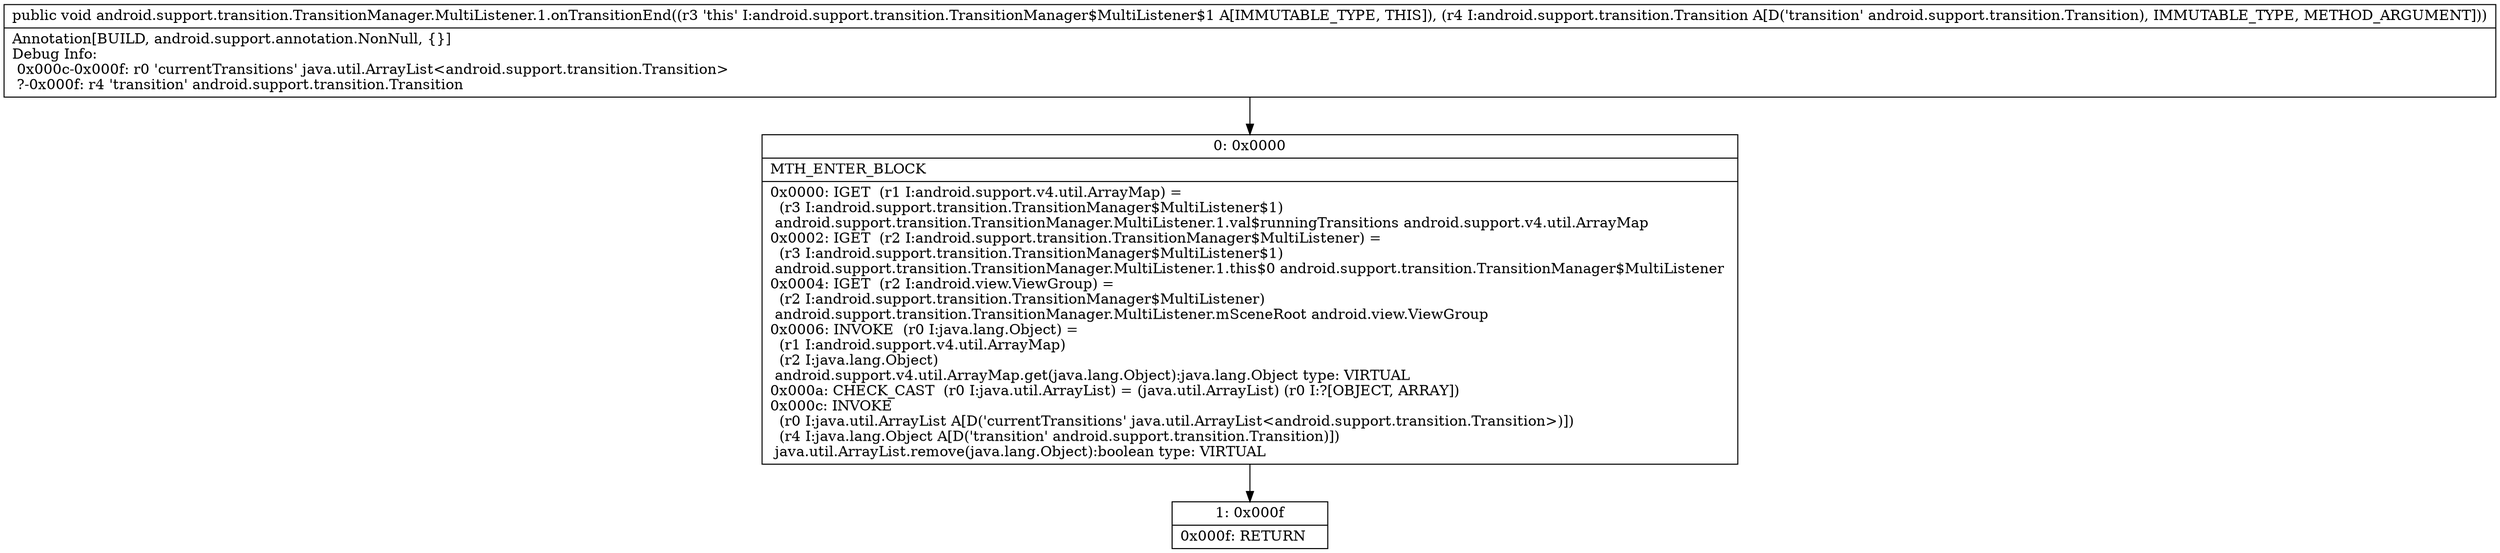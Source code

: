 digraph "CFG forandroid.support.transition.TransitionManager.MultiListener.1.onTransitionEnd(Landroid\/support\/transition\/Transition;)V" {
Node_0 [shape=record,label="{0\:\ 0x0000|MTH_ENTER_BLOCK\l|0x0000: IGET  (r1 I:android.support.v4.util.ArrayMap) = \l  (r3 I:android.support.transition.TransitionManager$MultiListener$1)\l android.support.transition.TransitionManager.MultiListener.1.val$runningTransitions android.support.v4.util.ArrayMap \l0x0002: IGET  (r2 I:android.support.transition.TransitionManager$MultiListener) = \l  (r3 I:android.support.transition.TransitionManager$MultiListener$1)\l android.support.transition.TransitionManager.MultiListener.1.this$0 android.support.transition.TransitionManager$MultiListener \l0x0004: IGET  (r2 I:android.view.ViewGroup) = \l  (r2 I:android.support.transition.TransitionManager$MultiListener)\l android.support.transition.TransitionManager.MultiListener.mSceneRoot android.view.ViewGroup \l0x0006: INVOKE  (r0 I:java.lang.Object) = \l  (r1 I:android.support.v4.util.ArrayMap)\l  (r2 I:java.lang.Object)\l android.support.v4.util.ArrayMap.get(java.lang.Object):java.lang.Object type: VIRTUAL \l0x000a: CHECK_CAST  (r0 I:java.util.ArrayList) = (java.util.ArrayList) (r0 I:?[OBJECT, ARRAY]) \l0x000c: INVOKE  \l  (r0 I:java.util.ArrayList A[D('currentTransitions' java.util.ArrayList\<android.support.transition.Transition\>)])\l  (r4 I:java.lang.Object A[D('transition' android.support.transition.Transition)])\l java.util.ArrayList.remove(java.lang.Object):boolean type: VIRTUAL \l}"];
Node_1 [shape=record,label="{1\:\ 0x000f|0x000f: RETURN   \l}"];
MethodNode[shape=record,label="{public void android.support.transition.TransitionManager.MultiListener.1.onTransitionEnd((r3 'this' I:android.support.transition.TransitionManager$MultiListener$1 A[IMMUTABLE_TYPE, THIS]), (r4 I:android.support.transition.Transition A[D('transition' android.support.transition.Transition), IMMUTABLE_TYPE, METHOD_ARGUMENT]))  | Annotation[BUILD, android.support.annotation.NonNull, \{\}]\lDebug Info:\l  0x000c\-0x000f: r0 'currentTransitions' java.util.ArrayList\<android.support.transition.Transition\>\l  ?\-0x000f: r4 'transition' android.support.transition.Transition\l}"];
MethodNode -> Node_0;
Node_0 -> Node_1;
}

